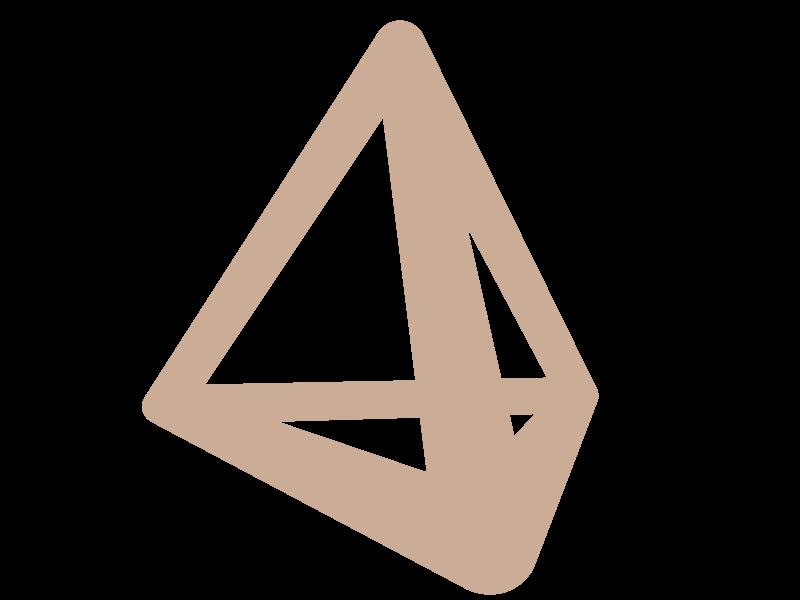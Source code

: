 
/**************************************************************************
 *                                                                        *
 *  Regina - A Normal Surface Theory Calculator                           *
 *                                                                        *
 *  Copyright (c) 1999-2003, Ben Burton                                   *
 *  For further details contact Ben Burton (bab@debian.org).              *
 *                                                                        *
 *  This program is free software; you can redistribute it and/or         *
 *  modify it under the terms of the GNU General Public License as        *
 *  published by the Free Software Foundation; either version 2 of the    *
 *  License, or (at your option) any later version.                       *
 *                                                                        *
 *  This program is distributed in the hope that it will be useful, but   *
 *  WITHOUT ANY WARRANTY; without even the implied warranty of            *
 *  MERCHANTABILITY or FITNESS FOR A PARTICULAR PURPOSE.  See the GNU     *
 *  General Public License for more details.                              *
 *                                                                        *
 *  You should have received a copy of the GNU General Public             *
 *  License along with this program; if not, write to the Free            *
 *  Software Foundation, Inc., 59 Temple Place, Suite 330, Boston,        *
 *  MA 02111-1307, USA.                                                   *
 *                                                                        *
 **************************************************************************/

/* end stub */

#include "colors.inc"
#include "textures.inc"
#include "stones.inc"

#declare Sheet1 = color rgbt <0, 5, 0, 0.95>;
#declare Sheet2 = color rgbt <5, 0, 0, 0.95>;
#declare Sheet3 = color rgbt <0, 0, 5, 0.95>;
#declare All = color rgb <3,0,6>;

#declare loc = <4, 0.6, 0.2>;

camera {
	location loc
	sky <0,0,1>
	look_at <0, 0, 0.2>
}

light_source {
	<4, 1, 0.4>
	color White
}	
light_source {
	<3, 4, 0.4>
	color White
}
light_source {
	<4, -3, 0.4>
	color White
}
light_source {
	<-4, 3, 0.4>
	color White
}
light_source {
	<0, -4, 0.4>
	color White
}
light_source {
	<-4, 4, 0.4>
	color White
}

#declare root2 = 1.4142136;
#declare root3 = 1.7320508;
#declare a = <2, 0, -root2 / 2>;
#declare b = <-1, root3, -root2 / 2>;
#declare c = <-1, -root3, -root2 / 2>;
#declare d = <0, 0, 3 * root2 / 2>;
#declare tetthickness = 0.175;

#declare tetskeleton = union {
	cylinder { a, b, tetthickness }
	cylinder { b, c, tetthickness }
	cylinder { c, d, tetthickness }
	cylinder { d, a, tetthickness }
	cylinder { a, c, tetthickness }
	cylinder { b, d, tetthickness }
	sphere { a, tetthickness }
	sphere { b, tetthickness }
	sphere { c, tetthickness }
	sphere { d, tetthickness }
}

#declare tridisc = prism {
	linear_sweep linear_spline
	-tetthickness/2, tetthickness/2,
	4,
	<0.5, 0>, <-0.25, root3/4>, <-0.25, -root3/4>, <0.5, 0>
}

#declare trid = object {
	tridisc
	rotate <-90, 0, 0>
	translate <0, 0, root2>
}

#declare tria = object {
	tridisc
	rotate <-90, 0, 0>
	translate <0, 0, root2>
	rotate <0, 0, 180>
	rotate <0, 109.47122, 0>
}

#declare trib = object {
	tridisc
	rotate <-90, 0, 0>
	translate <0, 0, root2>
	rotate <0, 0, 180>
	rotate <0, 109.47122, 0>
	rotate <0, 0, 120>
}

#declare tric = object {
	tridisc
	rotate <-90, 0, 0>
	translate <0, 0, root2>
	rotate <0, 0, 180>
	rotate <0, 109.47122, 0>
	rotate <0, 0, 240>
}

#declare quaddisc = prism {
	linear_sweep linear_spline
	-tetthickness/2, tetthickness/2,
	5,
	<root3/2, root3/2>, <root3/2, -root3/2>, <-root3/2, -root3/2>,
	<-root3/2, root3/2>, <root3/2, root3/2>
}

#declare quadabcd = object {
	quaddisc
	rotate <35.26439, 0, 0>
	rotate <0, 0, 30>
	pigment { Blue }
}

#declare quadacbd = object {
	quaddisc
	rotate <35.26439, 0, 0>
	rotate <0, 0, 30>
	rotate <0, 0, 120>
	pigment { Blue }
}

#declare quadadbc = object {
	quaddisc
	rotate <35.26439, 0, 0>
	rotate <0, 0, 30>
	rotate <0, 0, 240>
	pigment { Blue }
}

#declare everything = union {
	object {
		tetskeleton
//		texture { T_Stone20 } // Brown = 20
//		pigment { Gold }
		pigment { DarkTan }
	}
/*	
	object {
		tria
		texture { T_Stone21 } // Red = 21
	}
	
	object {
		trib
		texture { T_Stone18 } // Green = 18
	}
	
	object {
		tric
		texture { T_Stone23 } // Orange = 23
	}
	
	object {
		trid
		texture { T_Stone13 } // Blue = 13
	}
	
	object {
		quadacbd
		texture { T_Stone12 } // Pink = 12
	}*/
}

object {
	everything
	scale <1,1,0.9>
}

